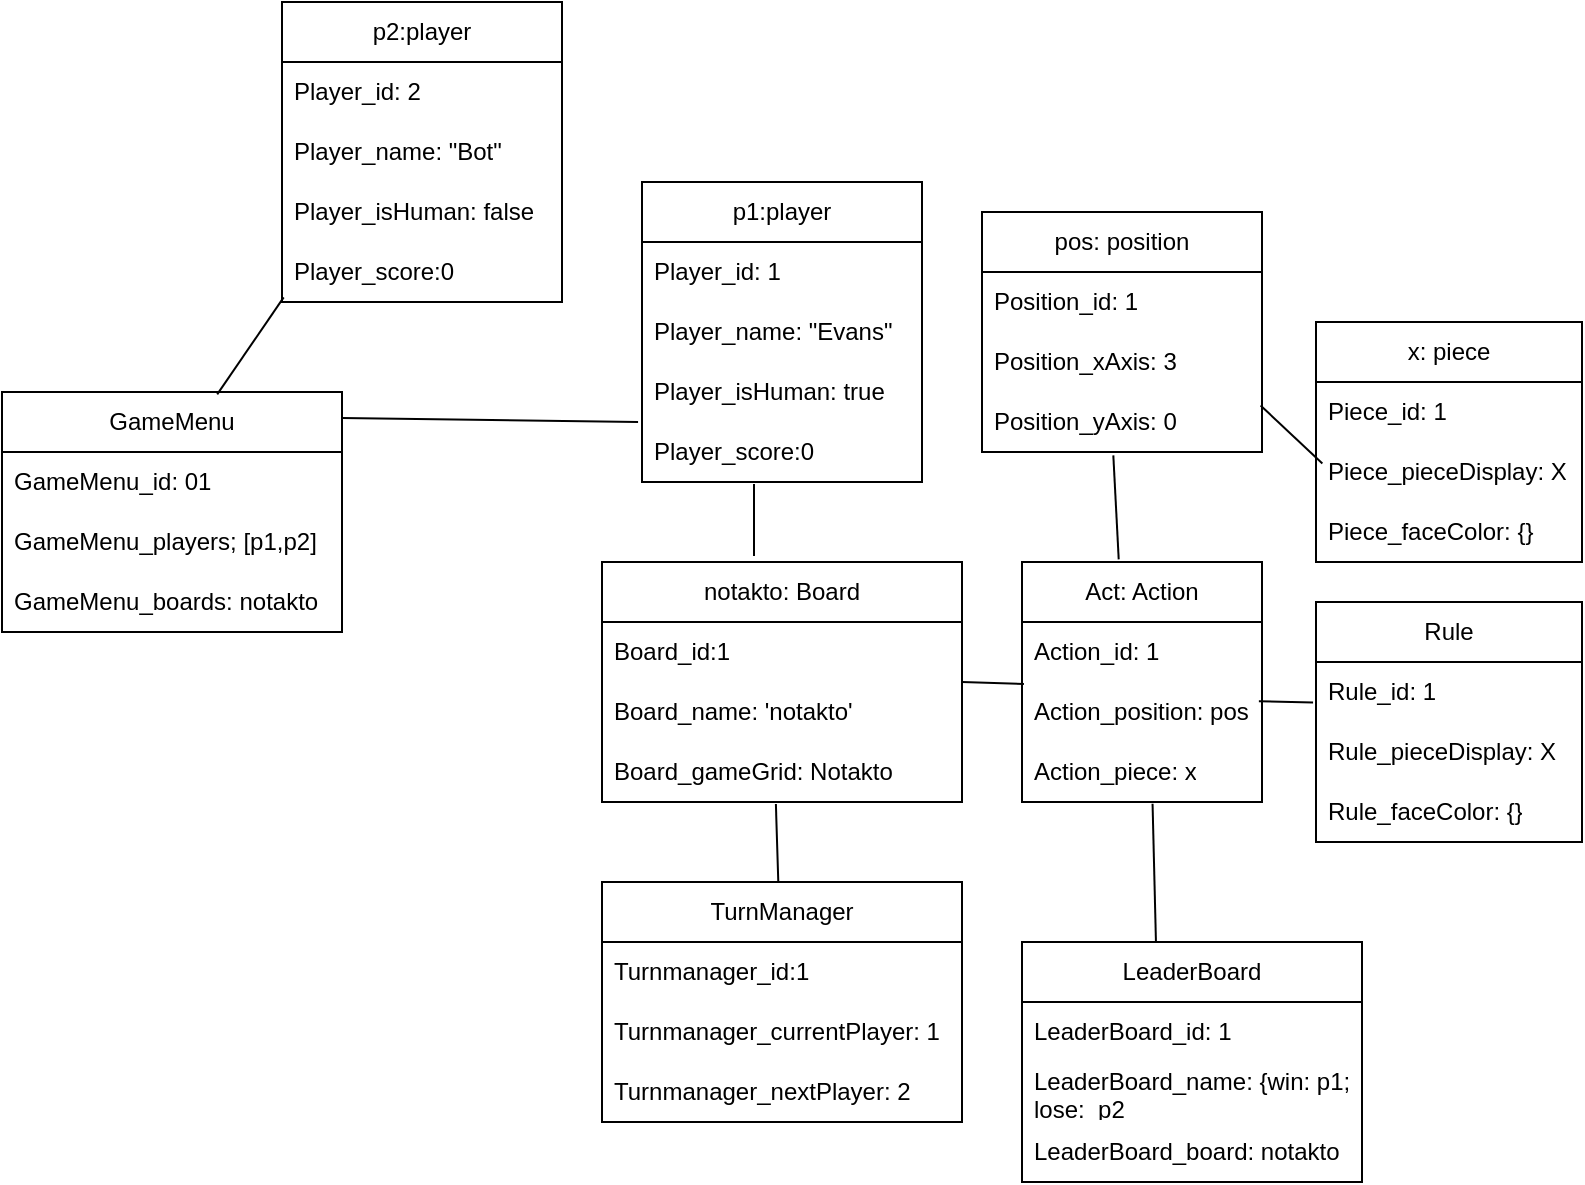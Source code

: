 <mxfile version="24.7.5">
  <diagram id="C5RBs43oDa-KdzZeNtuy" name="Page-1">
    <mxGraphModel dx="1050" dy="621" grid="1" gridSize="10" guides="1" tooltips="1" connect="1" arrows="1" fold="1" page="1" pageScale="1" pageWidth="827" pageHeight="1169" math="0" shadow="0">
      <root>
        <mxCell id="WIyWlLk6GJQsqaUBKTNV-0" />
        <mxCell id="WIyWlLk6GJQsqaUBKTNV-1" parent="WIyWlLk6GJQsqaUBKTNV-0" />
        <mxCell id="8eqlL9zge0KsKMPuEw4X-0" value="GameMenu" style="swimlane;fontStyle=0;childLayout=stackLayout;horizontal=1;startSize=30;horizontalStack=0;resizeParent=1;resizeParentMax=0;resizeLast=0;collapsible=1;marginBottom=0;whiteSpace=wrap;html=1;" parent="WIyWlLk6GJQsqaUBKTNV-1" vertex="1">
          <mxGeometry x="30" y="255" width="170" height="120" as="geometry" />
        </mxCell>
        <mxCell id="8eqlL9zge0KsKMPuEw4X-1" value="GameMenu_id: 01" style="text;strokeColor=none;fillColor=none;align=left;verticalAlign=middle;spacingLeft=4;spacingRight=4;overflow=hidden;points=[[0,0.5],[1,0.5]];portConstraint=eastwest;rotatable=0;whiteSpace=wrap;html=1;" parent="8eqlL9zge0KsKMPuEw4X-0" vertex="1">
          <mxGeometry y="30" width="170" height="30" as="geometry" />
        </mxCell>
        <mxCell id="8eqlL9zge0KsKMPuEw4X-2" value="GameMenu_players; [p1,p2]" style="text;strokeColor=none;fillColor=none;align=left;verticalAlign=middle;spacingLeft=4;spacingRight=4;overflow=hidden;points=[[0,0.5],[1,0.5]];portConstraint=eastwest;rotatable=0;whiteSpace=wrap;html=1;" parent="8eqlL9zge0KsKMPuEw4X-0" vertex="1">
          <mxGeometry y="60" width="170" height="30" as="geometry" />
        </mxCell>
        <mxCell id="8eqlL9zge0KsKMPuEw4X-3" value="GameMenu_boards: notakto" style="text;strokeColor=none;fillColor=none;align=left;verticalAlign=middle;spacingLeft=4;spacingRight=4;overflow=hidden;points=[[0,0.5],[1,0.5]];portConstraint=eastwest;rotatable=0;whiteSpace=wrap;html=1;" parent="8eqlL9zge0KsKMPuEw4X-0" vertex="1">
          <mxGeometry y="90" width="170" height="30" as="geometry" />
        </mxCell>
        <mxCell id="8eqlL9zge0KsKMPuEw4X-8" value="p1:player" style="swimlane;fontStyle=0;childLayout=stackLayout;horizontal=1;startSize=30;horizontalStack=0;resizeParent=1;resizeParentMax=0;resizeLast=0;collapsible=1;marginBottom=0;whiteSpace=wrap;html=1;" parent="WIyWlLk6GJQsqaUBKTNV-1" vertex="1">
          <mxGeometry x="350" y="150" width="140" height="150" as="geometry" />
        </mxCell>
        <mxCell id="8eqlL9zge0KsKMPuEw4X-9" value="Player_id: 1" style="text;strokeColor=none;fillColor=none;align=left;verticalAlign=middle;spacingLeft=4;spacingRight=4;overflow=hidden;points=[[0,0.5],[1,0.5]];portConstraint=eastwest;rotatable=0;whiteSpace=wrap;html=1;" parent="8eqlL9zge0KsKMPuEw4X-8" vertex="1">
          <mxGeometry y="30" width="140" height="30" as="geometry" />
        </mxCell>
        <mxCell id="8eqlL9zge0KsKMPuEw4X-10" value="Player_name: &quot;Evans&quot;" style="text;strokeColor=none;fillColor=none;align=left;verticalAlign=middle;spacingLeft=4;spacingRight=4;overflow=hidden;points=[[0,0.5],[1,0.5]];portConstraint=eastwest;rotatable=0;whiteSpace=wrap;html=1;" parent="8eqlL9zge0KsKMPuEw4X-8" vertex="1">
          <mxGeometry y="60" width="140" height="30" as="geometry" />
        </mxCell>
        <mxCell id="8eqlL9zge0KsKMPuEw4X-11" value="Player_isHuman: true" style="text;strokeColor=none;fillColor=none;align=left;verticalAlign=middle;spacingLeft=4;spacingRight=4;overflow=hidden;points=[[0,0.5],[1,0.5]];portConstraint=eastwest;rotatable=0;whiteSpace=wrap;html=1;" parent="8eqlL9zge0KsKMPuEw4X-8" vertex="1">
          <mxGeometry y="90" width="140" height="30" as="geometry" />
        </mxCell>
        <mxCell id="8eqlL9zge0KsKMPuEw4X-12" value="Player_score:0" style="text;strokeColor=none;fillColor=none;align=left;verticalAlign=middle;spacingLeft=4;spacingRight=4;overflow=hidden;points=[[0,0.5],[1,0.5]];portConstraint=eastwest;rotatable=0;whiteSpace=wrap;html=1;" parent="8eqlL9zge0KsKMPuEw4X-8" vertex="1">
          <mxGeometry y="120" width="140" height="30" as="geometry" />
        </mxCell>
        <mxCell id="8eqlL9zge0KsKMPuEw4X-13" value="p2:player" style="swimlane;fontStyle=0;childLayout=stackLayout;horizontal=1;startSize=30;horizontalStack=0;resizeParent=1;resizeParentMax=0;resizeLast=0;collapsible=1;marginBottom=0;whiteSpace=wrap;html=1;" parent="WIyWlLk6GJQsqaUBKTNV-1" vertex="1">
          <mxGeometry x="170" y="60" width="140" height="150" as="geometry" />
        </mxCell>
        <mxCell id="8eqlL9zge0KsKMPuEw4X-14" value="Player_id: 2" style="text;strokeColor=none;fillColor=none;align=left;verticalAlign=middle;spacingLeft=4;spacingRight=4;overflow=hidden;points=[[0,0.5],[1,0.5]];portConstraint=eastwest;rotatable=0;whiteSpace=wrap;html=1;" parent="8eqlL9zge0KsKMPuEw4X-13" vertex="1">
          <mxGeometry y="30" width="140" height="30" as="geometry" />
        </mxCell>
        <mxCell id="8eqlL9zge0KsKMPuEw4X-15" value="Player_name: &quot;Bot&quot;" style="text;strokeColor=none;fillColor=none;align=left;verticalAlign=middle;spacingLeft=4;spacingRight=4;overflow=hidden;points=[[0,0.5],[1,0.5]];portConstraint=eastwest;rotatable=0;whiteSpace=wrap;html=1;" parent="8eqlL9zge0KsKMPuEw4X-13" vertex="1">
          <mxGeometry y="60" width="140" height="30" as="geometry" />
        </mxCell>
        <mxCell id="8eqlL9zge0KsKMPuEw4X-16" value="Player_isHuman: false" style="text;strokeColor=none;fillColor=none;align=left;verticalAlign=middle;spacingLeft=4;spacingRight=4;overflow=hidden;points=[[0,0.5],[1,0.5]];portConstraint=eastwest;rotatable=0;whiteSpace=wrap;html=1;" parent="8eqlL9zge0KsKMPuEw4X-13" vertex="1">
          <mxGeometry y="90" width="140" height="30" as="geometry" />
        </mxCell>
        <mxCell id="8eqlL9zge0KsKMPuEw4X-17" value="Player_score:0" style="text;strokeColor=none;fillColor=none;align=left;verticalAlign=middle;spacingLeft=4;spacingRight=4;overflow=hidden;points=[[0,0.5],[1,0.5]];portConstraint=eastwest;rotatable=0;whiteSpace=wrap;html=1;" parent="8eqlL9zge0KsKMPuEw4X-13" vertex="1">
          <mxGeometry y="120" width="140" height="30" as="geometry" />
        </mxCell>
        <mxCell id="8eqlL9zge0KsKMPuEw4X-18" value="notakto: Board" style="swimlane;fontStyle=0;childLayout=stackLayout;horizontal=1;startSize=30;horizontalStack=0;resizeParent=1;resizeParentMax=0;resizeLast=0;collapsible=1;marginBottom=0;whiteSpace=wrap;html=1;" parent="WIyWlLk6GJQsqaUBKTNV-1" vertex="1">
          <mxGeometry x="330" y="340" width="180" height="120" as="geometry" />
        </mxCell>
        <mxCell id="8eqlL9zge0KsKMPuEw4X-19" value="Board_id:1" style="text;strokeColor=none;fillColor=none;align=left;verticalAlign=middle;spacingLeft=4;spacingRight=4;overflow=hidden;points=[[0,0.5],[1,0.5]];portConstraint=eastwest;rotatable=0;whiteSpace=wrap;html=1;" parent="8eqlL9zge0KsKMPuEw4X-18" vertex="1">
          <mxGeometry y="30" width="180" height="30" as="geometry" />
        </mxCell>
        <mxCell id="8eqlL9zge0KsKMPuEw4X-20" value="Board_name: &#39;notakto&#39;" style="text;strokeColor=none;fillColor=none;align=left;verticalAlign=middle;spacingLeft=4;spacingRight=4;overflow=hidden;points=[[0,0.5],[1,0.5]];portConstraint=eastwest;rotatable=0;whiteSpace=wrap;html=1;" parent="8eqlL9zge0KsKMPuEw4X-18" vertex="1">
          <mxGeometry y="60" width="180" height="30" as="geometry" />
        </mxCell>
        <mxCell id="8eqlL9zge0KsKMPuEw4X-21" value="Board_gameGrid: Notakto" style="text;strokeColor=none;fillColor=none;align=left;verticalAlign=middle;spacingLeft=4;spacingRight=4;overflow=hidden;points=[[0,0.5],[1,0.5]];portConstraint=eastwest;rotatable=0;whiteSpace=wrap;html=1;" parent="8eqlL9zge0KsKMPuEw4X-18" vertex="1">
          <mxGeometry y="90" width="180" height="30" as="geometry" />
        </mxCell>
        <mxCell id="8eqlL9zge0KsKMPuEw4X-22" value="TurnManager" style="swimlane;fontStyle=0;childLayout=stackLayout;horizontal=1;startSize=30;horizontalStack=0;resizeParent=1;resizeParentMax=0;resizeLast=0;collapsible=1;marginBottom=0;whiteSpace=wrap;html=1;" parent="WIyWlLk6GJQsqaUBKTNV-1" vertex="1">
          <mxGeometry x="330" y="500" width="180" height="120" as="geometry" />
        </mxCell>
        <mxCell id="8eqlL9zge0KsKMPuEw4X-23" value="Turnmanager_id:1" style="text;strokeColor=none;fillColor=none;align=left;verticalAlign=middle;spacingLeft=4;spacingRight=4;overflow=hidden;points=[[0,0.5],[1,0.5]];portConstraint=eastwest;rotatable=0;whiteSpace=wrap;html=1;" parent="8eqlL9zge0KsKMPuEw4X-22" vertex="1">
          <mxGeometry y="30" width="180" height="30" as="geometry" />
        </mxCell>
        <mxCell id="8eqlL9zge0KsKMPuEw4X-24" value="Turnmanager_currentPlayer: 1" style="text;strokeColor=none;fillColor=none;align=left;verticalAlign=middle;spacingLeft=4;spacingRight=4;overflow=hidden;points=[[0,0.5],[1,0.5]];portConstraint=eastwest;rotatable=0;whiteSpace=wrap;html=1;" parent="8eqlL9zge0KsKMPuEw4X-22" vertex="1">
          <mxGeometry y="60" width="180" height="30" as="geometry" />
        </mxCell>
        <mxCell id="8eqlL9zge0KsKMPuEw4X-25" value="Turnmanager_nextPlayer: 2" style="text;strokeColor=none;fillColor=none;align=left;verticalAlign=middle;spacingLeft=4;spacingRight=4;overflow=hidden;points=[[0,0.5],[1,0.5]];portConstraint=eastwest;rotatable=0;whiteSpace=wrap;html=1;" parent="8eqlL9zge0KsKMPuEw4X-22" vertex="1">
          <mxGeometry y="90" width="180" height="30" as="geometry" />
        </mxCell>
        <mxCell id="8eqlL9zge0KsKMPuEw4X-26" value="Act: Action" style="swimlane;fontStyle=0;childLayout=stackLayout;horizontal=1;startSize=30;horizontalStack=0;resizeParent=1;resizeParentMax=0;resizeLast=0;collapsible=1;marginBottom=0;whiteSpace=wrap;html=1;" parent="WIyWlLk6GJQsqaUBKTNV-1" vertex="1">
          <mxGeometry x="540" y="340" width="120" height="120" as="geometry" />
        </mxCell>
        <mxCell id="8eqlL9zge0KsKMPuEw4X-27" value="Action_id: 1" style="text;strokeColor=none;fillColor=none;align=left;verticalAlign=middle;spacingLeft=4;spacingRight=4;overflow=hidden;points=[[0,0.5],[1,0.5]];portConstraint=eastwest;rotatable=0;whiteSpace=wrap;html=1;" parent="8eqlL9zge0KsKMPuEw4X-26" vertex="1">
          <mxGeometry y="30" width="120" height="30" as="geometry" />
        </mxCell>
        <mxCell id="8eqlL9zge0KsKMPuEw4X-28" value="Action_position: pos" style="text;strokeColor=none;fillColor=none;align=left;verticalAlign=middle;spacingLeft=4;spacingRight=4;overflow=hidden;points=[[0,0.5],[1,0.5]];portConstraint=eastwest;rotatable=0;whiteSpace=wrap;html=1;" parent="8eqlL9zge0KsKMPuEw4X-26" vertex="1">
          <mxGeometry y="60" width="120" height="30" as="geometry" />
        </mxCell>
        <mxCell id="8eqlL9zge0KsKMPuEw4X-29" value="Action_piece: x" style="text;strokeColor=none;fillColor=none;align=left;verticalAlign=middle;spacingLeft=4;spacingRight=4;overflow=hidden;points=[[0,0.5],[1,0.5]];portConstraint=eastwest;rotatable=0;whiteSpace=wrap;html=1;" parent="8eqlL9zge0KsKMPuEw4X-26" vertex="1">
          <mxGeometry y="90" width="120" height="30" as="geometry" />
        </mxCell>
        <mxCell id="8eqlL9zge0KsKMPuEw4X-30" value="pos: position" style="swimlane;fontStyle=0;childLayout=stackLayout;horizontal=1;startSize=30;horizontalStack=0;resizeParent=1;resizeParentMax=0;resizeLast=0;collapsible=1;marginBottom=0;whiteSpace=wrap;html=1;" parent="WIyWlLk6GJQsqaUBKTNV-1" vertex="1">
          <mxGeometry x="520" y="165" width="140" height="120" as="geometry" />
        </mxCell>
        <mxCell id="8eqlL9zge0KsKMPuEw4X-31" value="Position_id: 1" style="text;strokeColor=none;fillColor=none;align=left;verticalAlign=middle;spacingLeft=4;spacingRight=4;overflow=hidden;points=[[0,0.5],[1,0.5]];portConstraint=eastwest;rotatable=0;whiteSpace=wrap;html=1;" parent="8eqlL9zge0KsKMPuEw4X-30" vertex="1">
          <mxGeometry y="30" width="140" height="30" as="geometry" />
        </mxCell>
        <mxCell id="8eqlL9zge0KsKMPuEw4X-32" value="Position_xAxis: 3" style="text;strokeColor=none;fillColor=none;align=left;verticalAlign=middle;spacingLeft=4;spacingRight=4;overflow=hidden;points=[[0,0.5],[1,0.5]];portConstraint=eastwest;rotatable=0;whiteSpace=wrap;html=1;" parent="8eqlL9zge0KsKMPuEw4X-30" vertex="1">
          <mxGeometry y="60" width="140" height="30" as="geometry" />
        </mxCell>
        <mxCell id="8eqlL9zge0KsKMPuEw4X-33" value="Position_yAxis: 0" style="text;strokeColor=none;fillColor=none;align=left;verticalAlign=middle;spacingLeft=4;spacingRight=4;overflow=hidden;points=[[0,0.5],[1,0.5]];portConstraint=eastwest;rotatable=0;whiteSpace=wrap;html=1;" parent="8eqlL9zge0KsKMPuEw4X-30" vertex="1">
          <mxGeometry y="90" width="140" height="30" as="geometry" />
        </mxCell>
        <mxCell id="8eqlL9zge0KsKMPuEw4X-34" value="LeaderBoard" style="swimlane;fontStyle=0;childLayout=stackLayout;horizontal=1;startSize=30;horizontalStack=0;resizeParent=1;resizeParentMax=0;resizeLast=0;collapsible=1;marginBottom=0;whiteSpace=wrap;html=1;" parent="WIyWlLk6GJQsqaUBKTNV-1" vertex="1">
          <mxGeometry x="540" y="530" width="170" height="120" as="geometry" />
        </mxCell>
        <mxCell id="8eqlL9zge0KsKMPuEw4X-35" value="LeaderBoard_id: 1" style="text;strokeColor=none;fillColor=none;align=left;verticalAlign=middle;spacingLeft=4;spacingRight=4;overflow=hidden;points=[[0,0.5],[1,0.5]];portConstraint=eastwest;rotatable=0;whiteSpace=wrap;html=1;" parent="8eqlL9zge0KsKMPuEw4X-34" vertex="1">
          <mxGeometry y="30" width="170" height="30" as="geometry" />
        </mxCell>
        <mxCell id="8eqlL9zge0KsKMPuEw4X-36" value="LeaderBoard_name: {win: p1; lose:&amp;nbsp; p2" style="text;strokeColor=none;fillColor=none;align=left;verticalAlign=middle;spacingLeft=4;spacingRight=4;overflow=hidden;points=[[0,0.5],[1,0.5]];portConstraint=eastwest;rotatable=0;whiteSpace=wrap;html=1;" parent="8eqlL9zge0KsKMPuEw4X-34" vertex="1">
          <mxGeometry y="60" width="170" height="30" as="geometry" />
        </mxCell>
        <mxCell id="8eqlL9zge0KsKMPuEw4X-37" value="LeaderBoard_board: notakto" style="text;strokeColor=none;fillColor=none;align=left;verticalAlign=middle;spacingLeft=4;spacingRight=4;overflow=hidden;points=[[0,0.5],[1,0.5]];portConstraint=eastwest;rotatable=0;whiteSpace=wrap;html=1;" parent="8eqlL9zge0KsKMPuEw4X-34" vertex="1">
          <mxGeometry y="90" width="170" height="30" as="geometry" />
        </mxCell>
        <mxCell id="8eqlL9zge0KsKMPuEw4X-38" value="Rule" style="swimlane;fontStyle=0;childLayout=stackLayout;horizontal=1;startSize=30;horizontalStack=0;resizeParent=1;resizeParentMax=0;resizeLast=0;collapsible=1;marginBottom=0;whiteSpace=wrap;html=1;" parent="WIyWlLk6GJQsqaUBKTNV-1" vertex="1">
          <mxGeometry x="687" y="360" width="133" height="120" as="geometry" />
        </mxCell>
        <mxCell id="8eqlL9zge0KsKMPuEw4X-39" value="Rule_id: 1" style="text;strokeColor=none;fillColor=none;align=left;verticalAlign=middle;spacingLeft=4;spacingRight=4;overflow=hidden;points=[[0,0.5],[1,0.5]];portConstraint=eastwest;rotatable=0;whiteSpace=wrap;html=1;" parent="8eqlL9zge0KsKMPuEw4X-38" vertex="1">
          <mxGeometry y="30" width="133" height="30" as="geometry" />
        </mxCell>
        <mxCell id="8eqlL9zge0KsKMPuEw4X-40" value="Rule_pieceDisplay: X" style="text;strokeColor=none;fillColor=none;align=left;verticalAlign=middle;spacingLeft=4;spacingRight=4;overflow=hidden;points=[[0,0.5],[1,0.5]];portConstraint=eastwest;rotatable=0;whiteSpace=wrap;html=1;" parent="8eqlL9zge0KsKMPuEw4X-38" vertex="1">
          <mxGeometry y="60" width="133" height="30" as="geometry" />
        </mxCell>
        <mxCell id="8eqlL9zge0KsKMPuEw4X-41" value="Rule_faceColor: {}" style="text;strokeColor=none;fillColor=none;align=left;verticalAlign=middle;spacingLeft=4;spacingRight=4;overflow=hidden;points=[[0,0.5],[1,0.5]];portConstraint=eastwest;rotatable=0;whiteSpace=wrap;html=1;" parent="8eqlL9zge0KsKMPuEw4X-38" vertex="1">
          <mxGeometry y="90" width="133" height="30" as="geometry" />
        </mxCell>
        <mxCell id="8eqlL9zge0KsKMPuEw4X-42" value="" style="endArrow=none;html=1;rounded=0;exitX=1;exitY=0.108;exitDx=0;exitDy=0;exitPerimeter=0;entryX=-0.014;entryY=0;entryDx=0;entryDy=0;entryPerimeter=0;" parent="WIyWlLk6GJQsqaUBKTNV-1" source="8eqlL9zge0KsKMPuEw4X-0" target="8eqlL9zge0KsKMPuEw4X-12" edge="1">
          <mxGeometry width="50" height="50" relative="1" as="geometry">
            <mxPoint x="510" y="360" as="sourcePoint" />
            <mxPoint x="560" y="310" as="targetPoint" />
          </mxGeometry>
        </mxCell>
        <mxCell id="8eqlL9zge0KsKMPuEw4X-43" value="" style="endArrow=none;html=1;rounded=0;exitX=0.633;exitY=0.01;exitDx=0;exitDy=0;entryX=0.006;entryY=0.924;entryDx=0;entryDy=0;entryPerimeter=0;exitPerimeter=0;" parent="WIyWlLk6GJQsqaUBKTNV-1" source="8eqlL9zge0KsKMPuEw4X-0" target="8eqlL9zge0KsKMPuEw4X-17" edge="1">
          <mxGeometry width="50" height="50" relative="1" as="geometry">
            <mxPoint x="214" y="330" as="sourcePoint" />
            <mxPoint x="364" y="255" as="targetPoint" />
          </mxGeometry>
        </mxCell>
        <mxCell id="8eqlL9zge0KsKMPuEw4X-44" value="" style="endArrow=none;html=1;rounded=0;entryX=0.483;entryY=1.033;entryDx=0;entryDy=0;entryPerimeter=0;" parent="WIyWlLk6GJQsqaUBKTNV-1" source="8eqlL9zge0KsKMPuEw4X-22" target="8eqlL9zge0KsKMPuEw4X-21" edge="1">
          <mxGeometry width="50" height="50" relative="1" as="geometry">
            <mxPoint x="224" y="340" as="sourcePoint" />
            <mxPoint x="374" y="265" as="targetPoint" />
          </mxGeometry>
        </mxCell>
        <mxCell id="8eqlL9zge0KsKMPuEw4X-45" value="" style="endArrow=none;html=1;rounded=0;entryX=0.4;entryY=1.033;entryDx=0;entryDy=0;entryPerimeter=0;" parent="WIyWlLk6GJQsqaUBKTNV-1" target="8eqlL9zge0KsKMPuEw4X-12" edge="1">
          <mxGeometry width="50" height="50" relative="1" as="geometry">
            <mxPoint x="406" y="337" as="sourcePoint" />
            <mxPoint x="384" y="275" as="targetPoint" />
          </mxGeometry>
        </mxCell>
        <mxCell id="8eqlL9zge0KsKMPuEw4X-46" value="" style="endArrow=none;html=1;rounded=0;exitX=0.394;exitY=0;exitDx=0;exitDy=0;exitPerimeter=0;entryX=0.544;entryY=1.028;entryDx=0;entryDy=0;entryPerimeter=0;" parent="WIyWlLk6GJQsqaUBKTNV-1" source="8eqlL9zge0KsKMPuEw4X-34" target="8eqlL9zge0KsKMPuEw4X-29" edge="1">
          <mxGeometry width="50" height="50" relative="1" as="geometry">
            <mxPoint x="450" y="535" as="sourcePoint" />
            <mxPoint x="600" y="460" as="targetPoint" />
          </mxGeometry>
        </mxCell>
        <mxCell id="8eqlL9zge0KsKMPuEw4X-47" value="" style="endArrow=none;html=1;rounded=0;exitX=1;exitY=0;exitDx=0;exitDy=0;exitPerimeter=0;entryX=0.008;entryY=0.033;entryDx=0;entryDy=0;entryPerimeter=0;" parent="WIyWlLk6GJQsqaUBKTNV-1" source="8eqlL9zge0KsKMPuEw4X-20" target="8eqlL9zge0KsKMPuEw4X-28" edge="1">
          <mxGeometry width="50" height="50" relative="1" as="geometry">
            <mxPoint x="254" y="370" as="sourcePoint" />
            <mxPoint x="404" y="295" as="targetPoint" />
          </mxGeometry>
        </mxCell>
        <mxCell id="8eqlL9zge0KsKMPuEw4X-48" value="" style="endArrow=none;html=1;rounded=0;exitX=0.987;exitY=0.32;exitDx=0;exitDy=0;exitPerimeter=0;entryX=-0.011;entryY=0.675;entryDx=0;entryDy=0;entryPerimeter=0;" parent="WIyWlLk6GJQsqaUBKTNV-1" source="8eqlL9zge0KsKMPuEw4X-28" target="8eqlL9zge0KsKMPuEw4X-39" edge="1">
          <mxGeometry width="50" height="50" relative="1" as="geometry">
            <mxPoint x="264" y="380" as="sourcePoint" />
            <mxPoint x="414" y="305" as="targetPoint" />
          </mxGeometry>
        </mxCell>
        <mxCell id="8eqlL9zge0KsKMPuEw4X-49" value="x: piece" style="swimlane;fontStyle=0;childLayout=stackLayout;horizontal=1;startSize=30;horizontalStack=0;resizeParent=1;resizeParentMax=0;resizeLast=0;collapsible=1;marginBottom=0;whiteSpace=wrap;html=1;" parent="WIyWlLk6GJQsqaUBKTNV-1" vertex="1">
          <mxGeometry x="687" y="220" width="133" height="120" as="geometry" />
        </mxCell>
        <mxCell id="8eqlL9zge0KsKMPuEw4X-50" value="Piece_id: 1" style="text;strokeColor=none;fillColor=none;align=left;verticalAlign=middle;spacingLeft=4;spacingRight=4;overflow=hidden;points=[[0,0.5],[1,0.5]];portConstraint=eastwest;rotatable=0;whiteSpace=wrap;html=1;" parent="8eqlL9zge0KsKMPuEw4X-49" vertex="1">
          <mxGeometry y="30" width="133" height="30" as="geometry" />
        </mxCell>
        <mxCell id="8eqlL9zge0KsKMPuEw4X-51" value="Piece_pieceDisplay: X" style="text;strokeColor=none;fillColor=none;align=left;verticalAlign=middle;spacingLeft=4;spacingRight=4;overflow=hidden;points=[[0,0.5],[1,0.5]];portConstraint=eastwest;rotatable=0;whiteSpace=wrap;html=1;" parent="8eqlL9zge0KsKMPuEw4X-49" vertex="1">
          <mxGeometry y="60" width="133" height="30" as="geometry" />
        </mxCell>
        <mxCell id="8eqlL9zge0KsKMPuEw4X-52" value="Piece_faceColor: {}" style="text;strokeColor=none;fillColor=none;align=left;verticalAlign=middle;spacingLeft=4;spacingRight=4;overflow=hidden;points=[[0,0.5],[1,0.5]];portConstraint=eastwest;rotatable=0;whiteSpace=wrap;html=1;" parent="8eqlL9zge0KsKMPuEw4X-49" vertex="1">
          <mxGeometry y="90" width="133" height="30" as="geometry" />
        </mxCell>
        <mxCell id="8eqlL9zge0KsKMPuEw4X-54" value="" style="endArrow=none;html=1;rounded=0;exitX=0.995;exitY=0.225;exitDx=0;exitDy=0;exitPerimeter=0;entryX=0.024;entryY=0.359;entryDx=0;entryDy=0;entryPerimeter=0;" parent="WIyWlLk6GJQsqaUBKTNV-1" source="8eqlL9zge0KsKMPuEw4X-33" target="8eqlL9zge0KsKMPuEw4X-51" edge="1">
          <mxGeometry width="50" height="50" relative="1" as="geometry">
            <mxPoint x="520" y="410" as="sourcePoint" />
            <mxPoint x="551" y="411" as="targetPoint" />
          </mxGeometry>
        </mxCell>
        <mxCell id="8eqlL9zge0KsKMPuEw4X-55" value="" style="endArrow=none;html=1;rounded=0;entryX=0.469;entryY=1.056;entryDx=0;entryDy=0;entryPerimeter=0;exitX=0.403;exitY=-0.011;exitDx=0;exitDy=0;exitPerimeter=0;" parent="WIyWlLk6GJQsqaUBKTNV-1" source="8eqlL9zge0KsKMPuEw4X-26" target="8eqlL9zge0KsKMPuEw4X-33" edge="1">
          <mxGeometry width="50" height="50" relative="1" as="geometry">
            <mxPoint x="416" y="347" as="sourcePoint" />
            <mxPoint x="416" y="311" as="targetPoint" />
          </mxGeometry>
        </mxCell>
      </root>
    </mxGraphModel>
  </diagram>
</mxfile>

